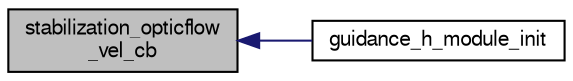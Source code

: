 digraph "stabilization_opticflow_vel_cb"
{
  edge [fontname="FreeSans",fontsize="10",labelfontname="FreeSans",labelfontsize="10"];
  node [fontname="FreeSans",fontsize="10",shape=record];
  rankdir="LR";
  Node1 [label="stabilization_opticflow\l_vel_cb",height=0.2,width=0.4,color="black", fillcolor="grey75", style="filled", fontcolor="black"];
  Node1 -> Node2 [dir="back",color="midnightblue",fontsize="10",style="solid",fontname="FreeSans"];
  Node2 [label="guidance_h_module_init",height=0.2,width=0.4,color="black", fillcolor="white", style="filled",URL="$guidance__opticflow__hover_8c.html#ab39ce31e4173de7b9aefa839324ec9a2",tooltip="Initialization of horizontal guidance module. "];
}
